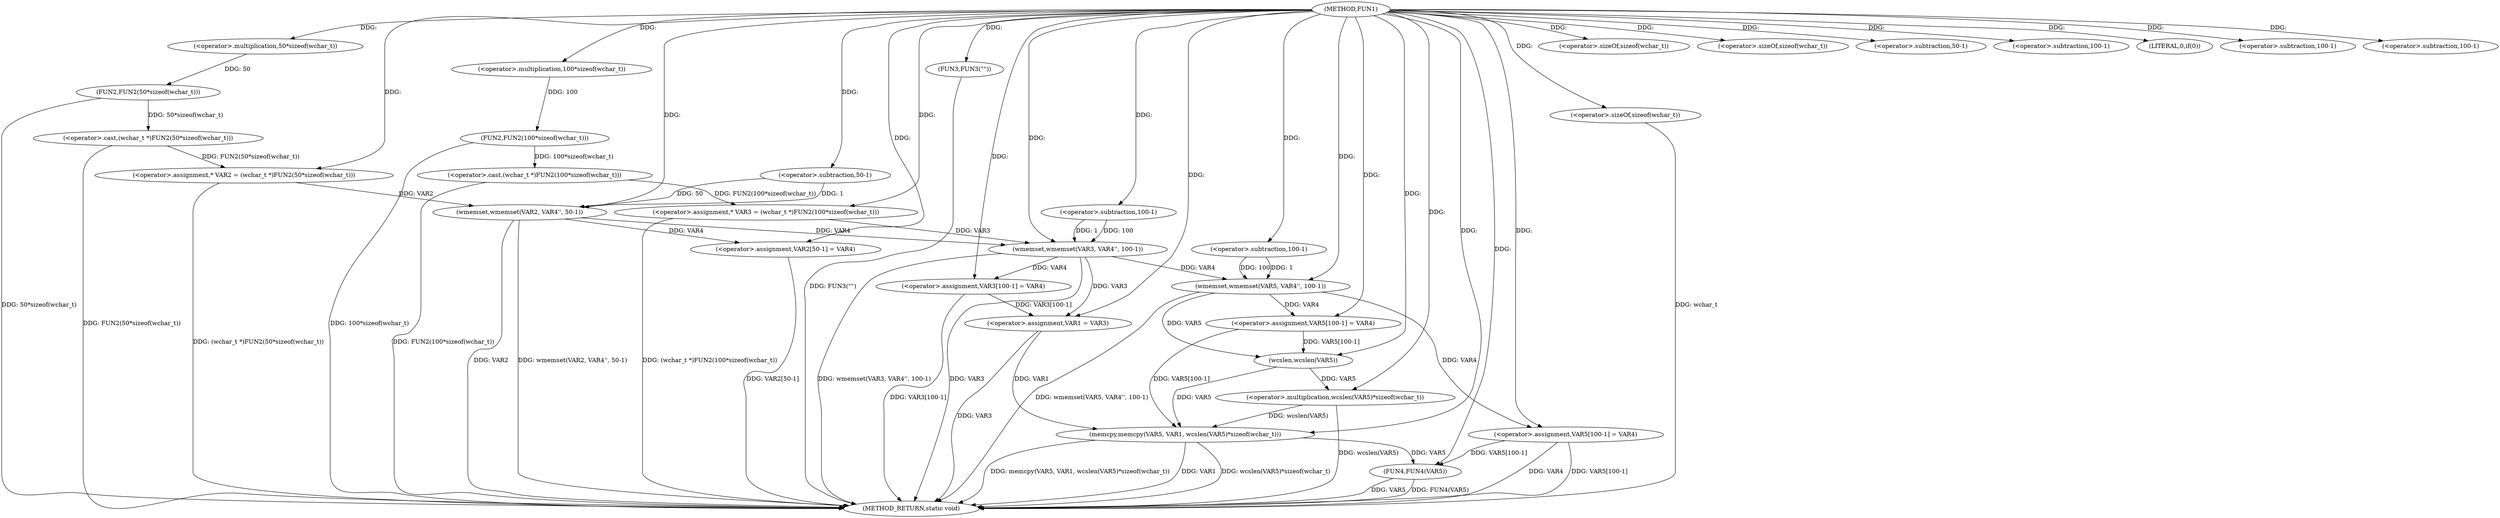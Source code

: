 digraph FUN1 {  
"1000100" [label = "(METHOD,FUN1)" ]
"1000191" [label = "(METHOD_RETURN,static void)" ]
"1000104" [label = "(<operator>.assignment,* VAR2 = (wchar_t *)FUN2(50*sizeof(wchar_t)))" ]
"1000106" [label = "(<operator>.cast,(wchar_t *)FUN2(50*sizeof(wchar_t)))" ]
"1000108" [label = "(FUN2,FUN2(50*sizeof(wchar_t)))" ]
"1000109" [label = "(<operator>.multiplication,50*sizeof(wchar_t))" ]
"1000111" [label = "(<operator>.sizeOf,sizeof(wchar_t))" ]
"1000114" [label = "(<operator>.assignment,* VAR3 = (wchar_t *)FUN2(100*sizeof(wchar_t)))" ]
"1000116" [label = "(<operator>.cast,(wchar_t *)FUN2(100*sizeof(wchar_t)))" ]
"1000118" [label = "(FUN2,FUN2(100*sizeof(wchar_t)))" ]
"1000119" [label = "(<operator>.multiplication,100*sizeof(wchar_t))" ]
"1000121" [label = "(<operator>.sizeOf,sizeof(wchar_t))" ]
"1000123" [label = "(wmemset,wmemset(VAR2, VAR4'', 50-1))" ]
"1000126" [label = "(<operator>.subtraction,50-1)" ]
"1000129" [label = "(<operator>.assignment,VAR2[50-1] = VAR4)" ]
"1000132" [label = "(<operator>.subtraction,50-1)" ]
"1000136" [label = "(wmemset,wmemset(VAR3, VAR4'', 100-1))" ]
"1000139" [label = "(<operator>.subtraction,100-1)" ]
"1000142" [label = "(<operator>.assignment,VAR3[100-1] = VAR4)" ]
"1000145" [label = "(<operator>.subtraction,100-1)" ]
"1000150" [label = "(LITERAL,0,if(0))" ]
"1000152" [label = "(FUN3,FUN3(\"\"))" ]
"1000156" [label = "(<operator>.assignment,VAR1 = VAR3)" ]
"1000161" [label = "(wmemset,wmemset(VAR5, VAR4'', 100-1))" ]
"1000164" [label = "(<operator>.subtraction,100-1)" ]
"1000167" [label = "(<operator>.assignment,VAR5[100-1] = VAR4)" ]
"1000170" [label = "(<operator>.subtraction,100-1)" ]
"1000174" [label = "(memcpy,memcpy(VAR5, VAR1, wcslen(VAR5)*sizeof(wchar_t)))" ]
"1000177" [label = "(<operator>.multiplication,wcslen(VAR5)*sizeof(wchar_t))" ]
"1000178" [label = "(wcslen,wcslen(VAR5))" ]
"1000180" [label = "(<operator>.sizeOf,sizeof(wchar_t))" ]
"1000182" [label = "(<operator>.assignment,VAR5[100-1] = VAR4)" ]
"1000185" [label = "(<operator>.subtraction,100-1)" ]
"1000189" [label = "(FUN4,FUN4(VAR5))" ]
  "1000129" -> "1000191"  [ label = "DDG: VAR2[50-1]"] 
  "1000106" -> "1000191"  [ label = "DDG: FUN2(50*sizeof(wchar_t))"] 
  "1000189" -> "1000191"  [ label = "DDG: VAR5"] 
  "1000152" -> "1000191"  [ label = "DDG: FUN3(\"\")"] 
  "1000180" -> "1000191"  [ label = "DDG: wchar_t"] 
  "1000174" -> "1000191"  [ label = "DDG: VAR1"] 
  "1000116" -> "1000191"  [ label = "DDG: FUN2(100*sizeof(wchar_t))"] 
  "1000174" -> "1000191"  [ label = "DDG: wcslen(VAR5)*sizeof(wchar_t)"] 
  "1000118" -> "1000191"  [ label = "DDG: 100*sizeof(wchar_t)"] 
  "1000123" -> "1000191"  [ label = "DDG: VAR2"] 
  "1000182" -> "1000191"  [ label = "DDG: VAR4"] 
  "1000177" -> "1000191"  [ label = "DDG: wcslen(VAR5)"] 
  "1000189" -> "1000191"  [ label = "DDG: FUN4(VAR5)"] 
  "1000123" -> "1000191"  [ label = "DDG: wmemset(VAR2, VAR4'', 50-1)"] 
  "1000156" -> "1000191"  [ label = "DDG: VAR3"] 
  "1000142" -> "1000191"  [ label = "DDG: VAR3[100-1]"] 
  "1000136" -> "1000191"  [ label = "DDG: wmemset(VAR3, VAR4'', 100-1)"] 
  "1000161" -> "1000191"  [ label = "DDG: wmemset(VAR5, VAR4'', 100-1)"] 
  "1000114" -> "1000191"  [ label = "DDG: (wchar_t *)FUN2(100*sizeof(wchar_t))"] 
  "1000182" -> "1000191"  [ label = "DDG: VAR5[100-1]"] 
  "1000174" -> "1000191"  [ label = "DDG: memcpy(VAR5, VAR1, wcslen(VAR5)*sizeof(wchar_t))"] 
  "1000136" -> "1000191"  [ label = "DDG: VAR3"] 
  "1000104" -> "1000191"  [ label = "DDG: (wchar_t *)FUN2(50*sizeof(wchar_t))"] 
  "1000108" -> "1000191"  [ label = "DDG: 50*sizeof(wchar_t)"] 
  "1000106" -> "1000104"  [ label = "DDG: FUN2(50*sizeof(wchar_t))"] 
  "1000100" -> "1000104"  [ label = "DDG: "] 
  "1000108" -> "1000106"  [ label = "DDG: 50*sizeof(wchar_t)"] 
  "1000109" -> "1000108"  [ label = "DDG: 50"] 
  "1000100" -> "1000109"  [ label = "DDG: "] 
  "1000100" -> "1000111"  [ label = "DDG: "] 
  "1000116" -> "1000114"  [ label = "DDG: FUN2(100*sizeof(wchar_t))"] 
  "1000100" -> "1000114"  [ label = "DDG: "] 
  "1000118" -> "1000116"  [ label = "DDG: 100*sizeof(wchar_t)"] 
  "1000119" -> "1000118"  [ label = "DDG: 100"] 
  "1000100" -> "1000119"  [ label = "DDG: "] 
  "1000100" -> "1000121"  [ label = "DDG: "] 
  "1000104" -> "1000123"  [ label = "DDG: VAR2"] 
  "1000100" -> "1000123"  [ label = "DDG: "] 
  "1000126" -> "1000123"  [ label = "DDG: 50"] 
  "1000126" -> "1000123"  [ label = "DDG: 1"] 
  "1000100" -> "1000126"  [ label = "DDG: "] 
  "1000123" -> "1000129"  [ label = "DDG: VAR4"] 
  "1000100" -> "1000129"  [ label = "DDG: "] 
  "1000100" -> "1000132"  [ label = "DDG: "] 
  "1000114" -> "1000136"  [ label = "DDG: VAR3"] 
  "1000100" -> "1000136"  [ label = "DDG: "] 
  "1000123" -> "1000136"  [ label = "DDG: VAR4"] 
  "1000139" -> "1000136"  [ label = "DDG: 100"] 
  "1000139" -> "1000136"  [ label = "DDG: 1"] 
  "1000100" -> "1000139"  [ label = "DDG: "] 
  "1000136" -> "1000142"  [ label = "DDG: VAR4"] 
  "1000100" -> "1000142"  [ label = "DDG: "] 
  "1000100" -> "1000145"  [ label = "DDG: "] 
  "1000100" -> "1000150"  [ label = "DDG: "] 
  "1000100" -> "1000152"  [ label = "DDG: "] 
  "1000142" -> "1000156"  [ label = "DDG: VAR3[100-1]"] 
  "1000136" -> "1000156"  [ label = "DDG: VAR3"] 
  "1000100" -> "1000156"  [ label = "DDG: "] 
  "1000100" -> "1000161"  [ label = "DDG: "] 
  "1000136" -> "1000161"  [ label = "DDG: VAR4"] 
  "1000164" -> "1000161"  [ label = "DDG: 100"] 
  "1000164" -> "1000161"  [ label = "DDG: 1"] 
  "1000100" -> "1000164"  [ label = "DDG: "] 
  "1000161" -> "1000167"  [ label = "DDG: VAR4"] 
  "1000100" -> "1000167"  [ label = "DDG: "] 
  "1000100" -> "1000170"  [ label = "DDG: "] 
  "1000167" -> "1000174"  [ label = "DDG: VAR5[100-1]"] 
  "1000178" -> "1000174"  [ label = "DDG: VAR5"] 
  "1000100" -> "1000174"  [ label = "DDG: "] 
  "1000156" -> "1000174"  [ label = "DDG: VAR1"] 
  "1000177" -> "1000174"  [ label = "DDG: wcslen(VAR5)"] 
  "1000178" -> "1000177"  [ label = "DDG: VAR5"] 
  "1000167" -> "1000178"  [ label = "DDG: VAR5[100-1]"] 
  "1000161" -> "1000178"  [ label = "DDG: VAR5"] 
  "1000100" -> "1000178"  [ label = "DDG: "] 
  "1000100" -> "1000177"  [ label = "DDG: "] 
  "1000100" -> "1000180"  [ label = "DDG: "] 
  "1000100" -> "1000182"  [ label = "DDG: "] 
  "1000161" -> "1000182"  [ label = "DDG: VAR4"] 
  "1000100" -> "1000185"  [ label = "DDG: "] 
  "1000182" -> "1000189"  [ label = "DDG: VAR5[100-1]"] 
  "1000174" -> "1000189"  [ label = "DDG: VAR5"] 
  "1000100" -> "1000189"  [ label = "DDG: "] 
}
